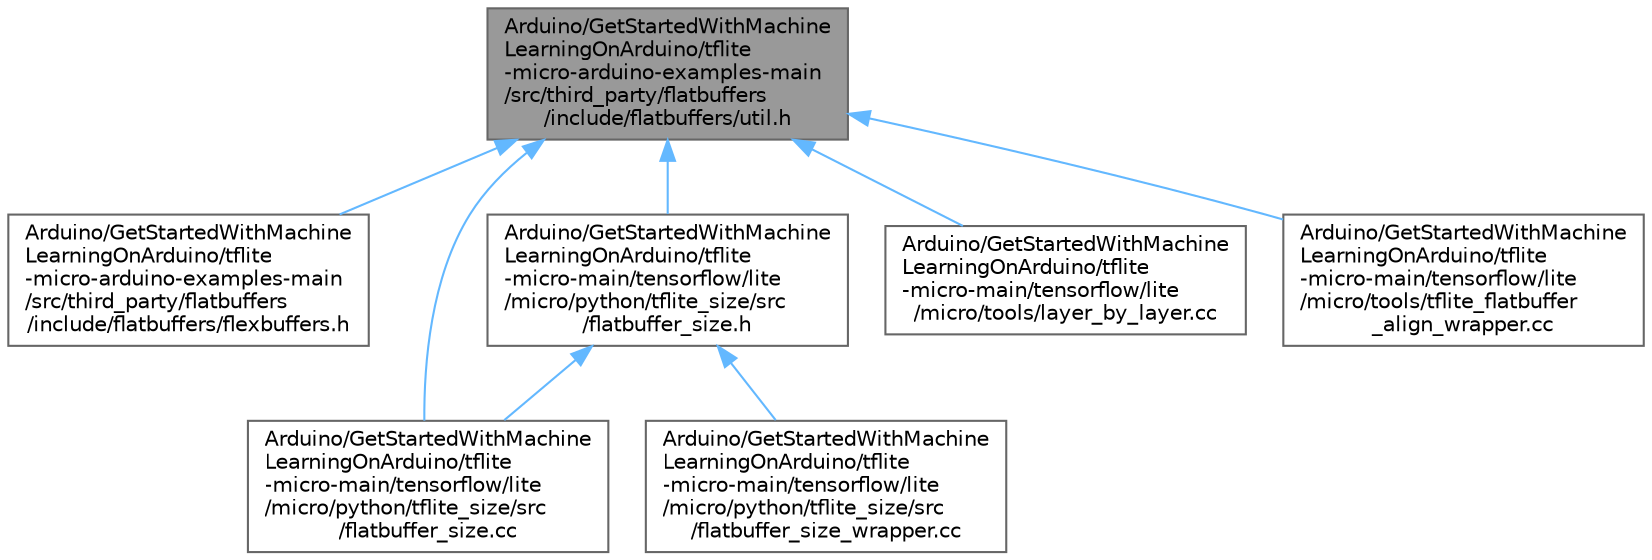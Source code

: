 digraph "Arduino/GetStartedWithMachineLearningOnArduino/tflite-micro-arduino-examples-main/src/third_party/flatbuffers/include/flatbuffers/util.h"
{
 // LATEX_PDF_SIZE
  bgcolor="transparent";
  edge [fontname=Helvetica,fontsize=10,labelfontname=Helvetica,labelfontsize=10];
  node [fontname=Helvetica,fontsize=10,shape=box,height=0.2,width=0.4];
  Node1 [id="Node000001",label="Arduino/GetStartedWithMachine\lLearningOnArduino/tflite\l-micro-arduino-examples-main\l/src/third_party/flatbuffers\l/include/flatbuffers/util.h",height=0.2,width=0.4,color="gray40", fillcolor="grey60", style="filled", fontcolor="black",tooltip=" "];
  Node1 -> Node2 [id="edge1_Node000001_Node000002",dir="back",color="steelblue1",style="solid",tooltip=" "];
  Node2 [id="Node000002",label="Arduino/GetStartedWithMachine\lLearningOnArduino/tflite\l-micro-arduino-examples-main\l/src/third_party/flatbuffers\l/include/flatbuffers/flexbuffers.h",height=0.2,width=0.4,color="grey40", fillcolor="white", style="filled",URL="$_arduino_2_get_started_with_machine_learning_on_arduino_2tflite-micro-arduino-examples-main_2srcfa992099a98c6e0ba9c7aff80f2b2ce2.html",tooltip=" "];
  Node1 -> Node3 [id="edge2_Node000001_Node000003",dir="back",color="steelblue1",style="solid",tooltip=" "];
  Node3 [id="Node000003",label="Arduino/GetStartedWithMachine\lLearningOnArduino/tflite\l-micro-main/tensorflow/lite\l/micro/python/tflite_size/src\l/flatbuffer_size.cc",height=0.2,width=0.4,color="grey40", fillcolor="white", style="filled",URL="$flatbuffer__size_8cc.html",tooltip=" "];
  Node1 -> Node4 [id="edge3_Node000001_Node000004",dir="back",color="steelblue1",style="solid",tooltip=" "];
  Node4 [id="Node000004",label="Arduino/GetStartedWithMachine\lLearningOnArduino/tflite\l-micro-main/tensorflow/lite\l/micro/python/tflite_size/src\l/flatbuffer_size.h",height=0.2,width=0.4,color="grey40", fillcolor="white", style="filled",URL="$flatbuffer__size_8h.html",tooltip=" "];
  Node4 -> Node3 [id="edge4_Node000004_Node000003",dir="back",color="steelblue1",style="solid",tooltip=" "];
  Node4 -> Node5 [id="edge5_Node000004_Node000005",dir="back",color="steelblue1",style="solid",tooltip=" "];
  Node5 [id="Node000005",label="Arduino/GetStartedWithMachine\lLearningOnArduino/tflite\l-micro-main/tensorflow/lite\l/micro/python/tflite_size/src\l/flatbuffer_size_wrapper.cc",height=0.2,width=0.4,color="grey40", fillcolor="white", style="filled",URL="$flatbuffer__size__wrapper_8cc.html",tooltip=" "];
  Node1 -> Node6 [id="edge6_Node000001_Node000006",dir="back",color="steelblue1",style="solid",tooltip=" "];
  Node6 [id="Node000006",label="Arduino/GetStartedWithMachine\lLearningOnArduino/tflite\l-micro-main/tensorflow/lite\l/micro/tools/layer_by_layer.cc",height=0.2,width=0.4,color="grey40", fillcolor="white", style="filled",URL="$layer__by__layer_8cc.html",tooltip=" "];
  Node1 -> Node7 [id="edge7_Node000001_Node000007",dir="back",color="steelblue1",style="solid",tooltip=" "];
  Node7 [id="Node000007",label="Arduino/GetStartedWithMachine\lLearningOnArduino/tflite\l-micro-main/tensorflow/lite\l/micro/tools/tflite_flatbuffer\l_align_wrapper.cc",height=0.2,width=0.4,color="grey40", fillcolor="white", style="filled",URL="$tflite__flatbuffer__align__wrapper_8cc.html",tooltip=" "];
}
